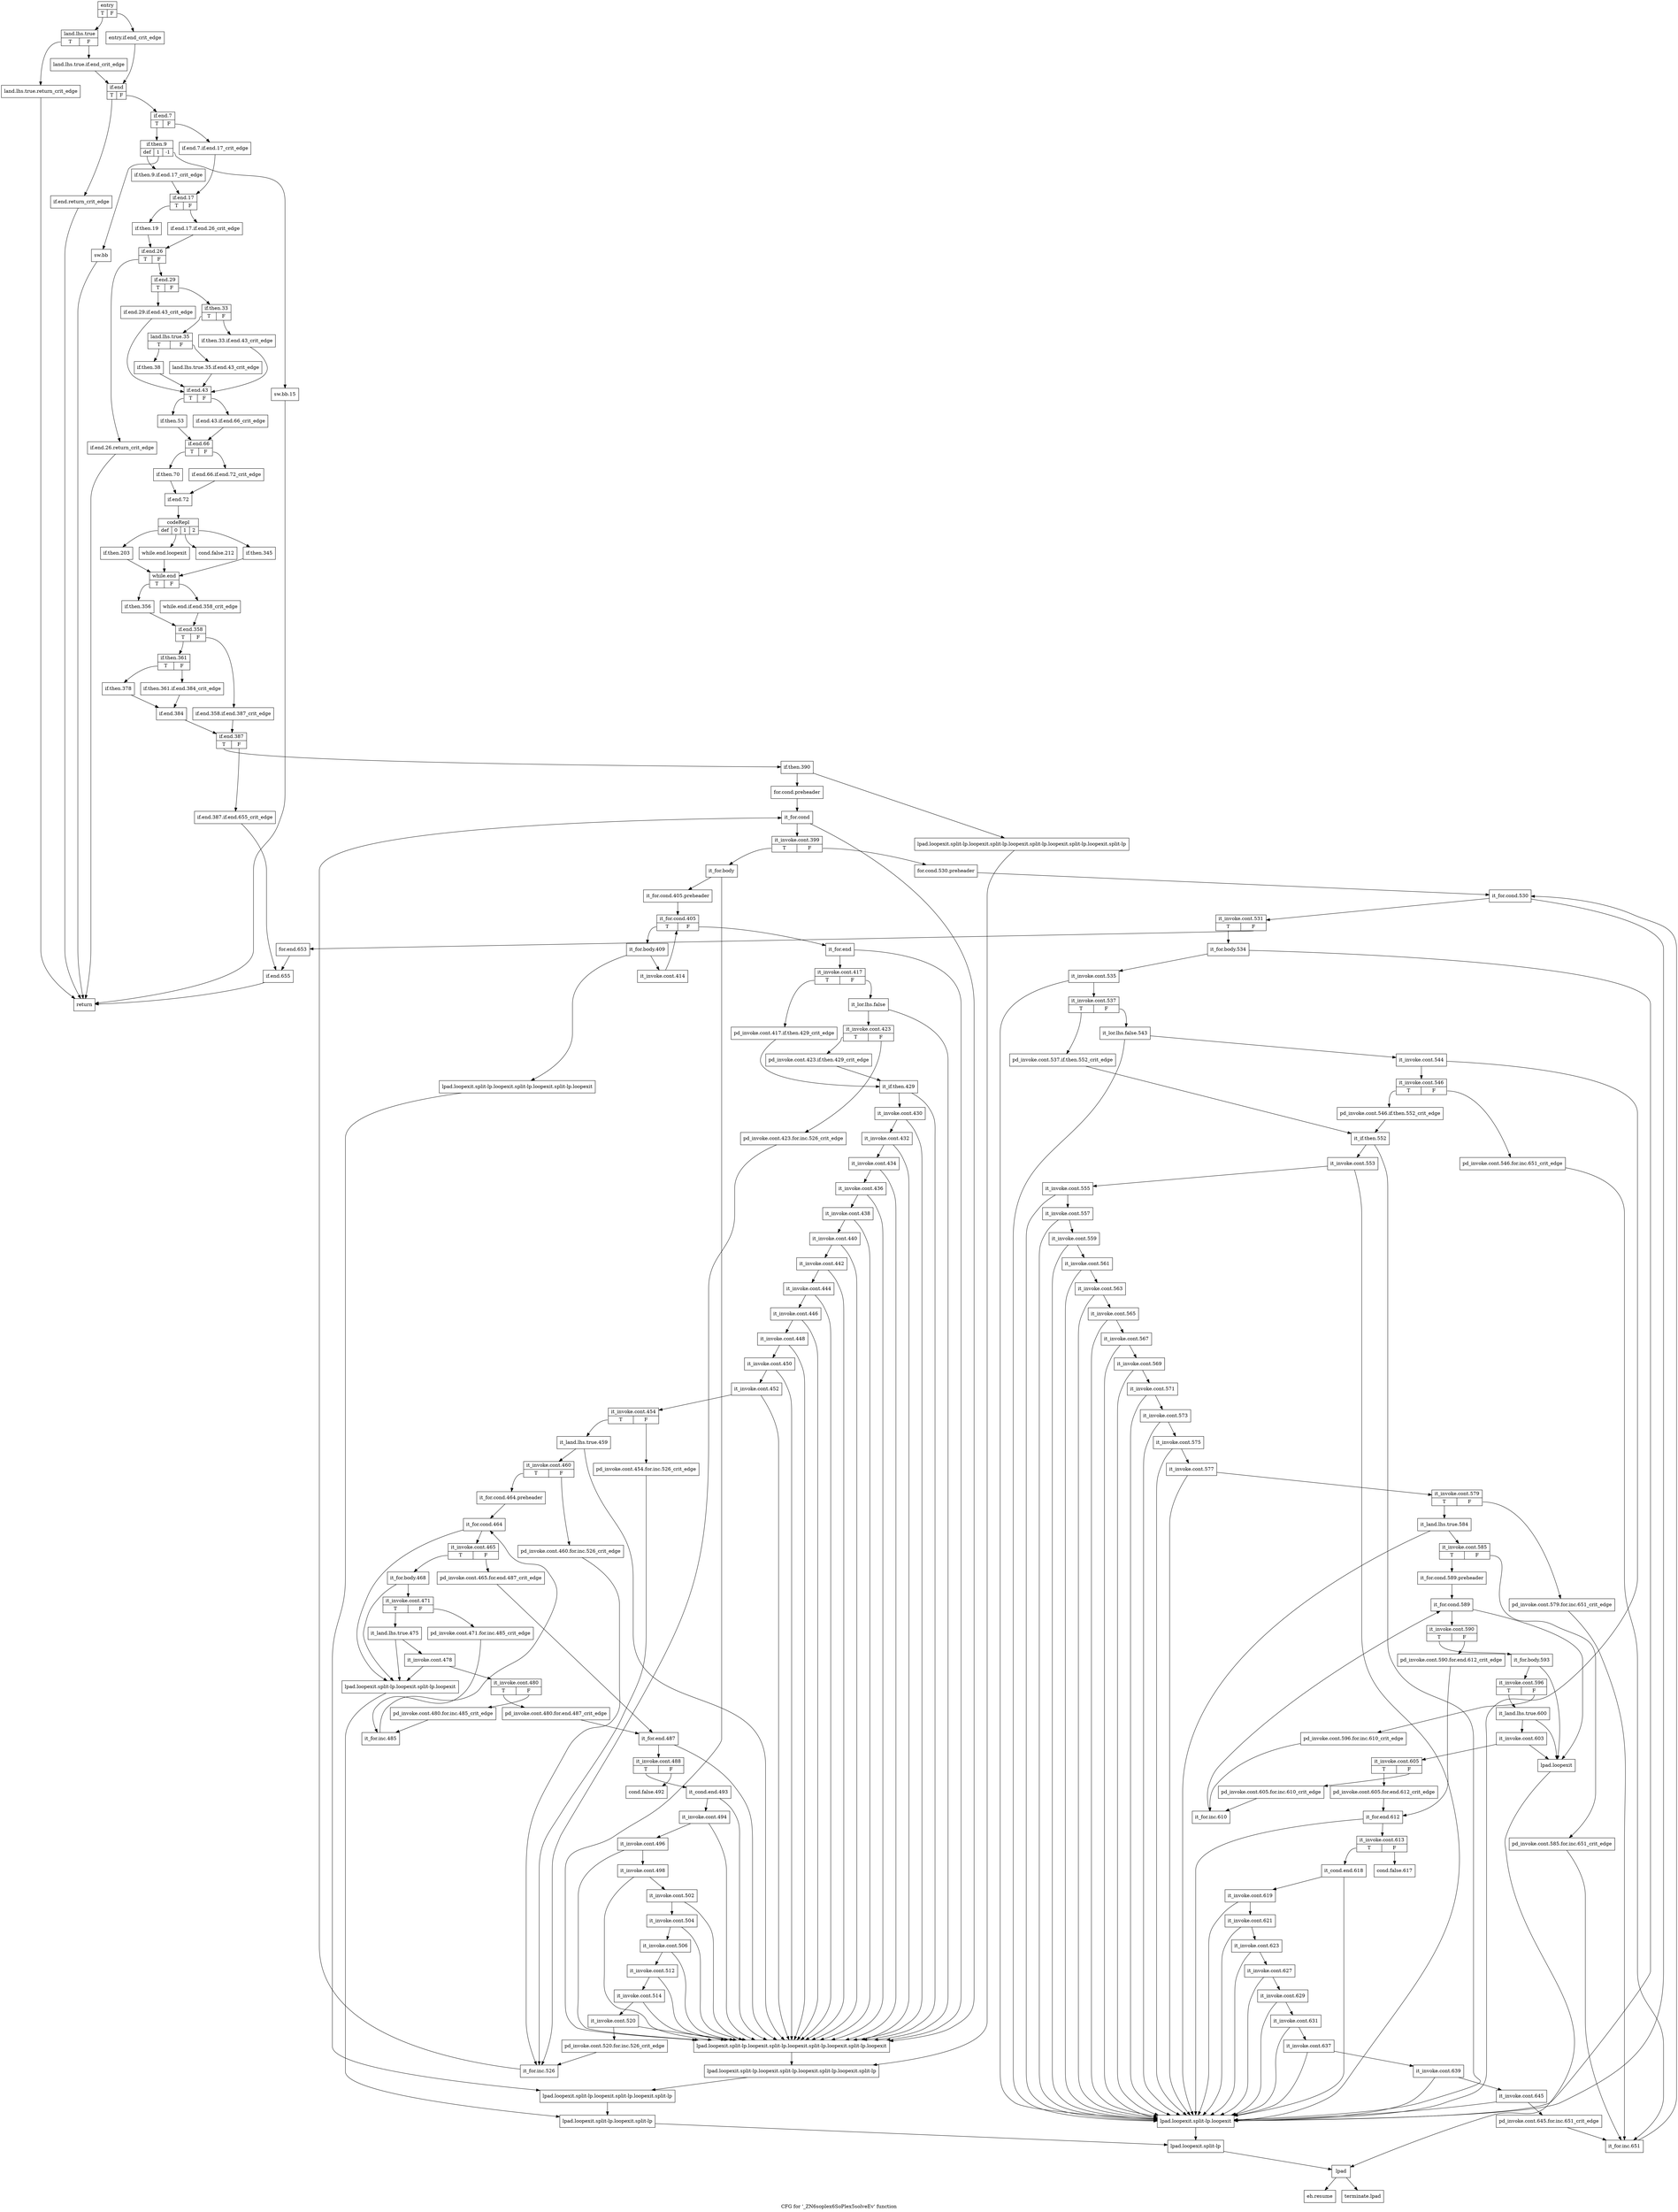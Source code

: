 digraph "CFG for '_ZN6soplex6SoPlex5solveEv' function" {
	label="CFG for '_ZN6soplex6SoPlex5solveEv' function";

	Node0x29e0200 [shape=record,label="{entry|{<s0>T|<s1>F}}"];
	Node0x29e0200:s0 -> Node0x29e02a0;
	Node0x29e0200:s1 -> Node0x29e0250;
	Node0x29e0250 [shape=record,label="{entry.if.end_crit_edge}"];
	Node0x29e0250 -> Node0x29e0390;
	Node0x29e02a0 [shape=record,label="{land.lhs.true|{<s0>T|<s1>F}}"];
	Node0x29e02a0:s0 -> Node0x29e0340;
	Node0x29e02a0:s1 -> Node0x29e02f0;
	Node0x29e02f0 [shape=record,label="{land.lhs.true.if.end_crit_edge}"];
	Node0x29e02f0 -> Node0x29e0390;
	Node0x29e0340 [shape=record,label="{land.lhs.true.return_crit_edge}"];
	Node0x29e0340 -> Node0x29e3ae0;
	Node0x29e0390 [shape=record,label="{if.end|{<s0>T|<s1>F}}"];
	Node0x29e0390:s0 -> Node0x29e03e0;
	Node0x29e0390:s1 -> Node0x29e0430;
	Node0x29e03e0 [shape=record,label="{if.end.return_crit_edge}"];
	Node0x29e03e0 -> Node0x29e3ae0;
	Node0x29e0430 [shape=record,label="{if.end.7|{<s0>T|<s1>F}}"];
	Node0x29e0430:s0 -> Node0x29e04d0;
	Node0x29e0430:s1 -> Node0x29e0480;
	Node0x29e0480 [shape=record,label="{if.end.7.if.end.17_crit_edge}"];
	Node0x29e0480 -> Node0x29e0610;
	Node0x29e04d0 [shape=record,label="{if.then.9|{<s0>def|<s1>1|<s2>-1}}"];
	Node0x29e04d0:s0 -> Node0x29e0520;
	Node0x29e04d0:s1 -> Node0x29e0570;
	Node0x29e04d0:s2 -> Node0x29e05c0;
	Node0x29e0520 [shape=record,label="{if.then.9.if.end.17_crit_edge}"];
	Node0x29e0520 -> Node0x29e0610;
	Node0x29e0570 [shape=record,label="{sw.bb}"];
	Node0x29e0570 -> Node0x29e3ae0;
	Node0x29e05c0 [shape=record,label="{sw.bb.15}"];
	Node0x29e05c0 -> Node0x29e3ae0;
	Node0x29e0610 [shape=record,label="{if.end.17|{<s0>T|<s1>F}}"];
	Node0x29e0610:s0 -> Node0x29e06b0;
	Node0x29e0610:s1 -> Node0x29e0660;
	Node0x29e0660 [shape=record,label="{if.end.17.if.end.26_crit_edge}"];
	Node0x29e0660 -> Node0x29e0700;
	Node0x29e06b0 [shape=record,label="{if.then.19}"];
	Node0x29e06b0 -> Node0x29e0700;
	Node0x29e0700 [shape=record,label="{if.end.26|{<s0>T|<s1>F}}"];
	Node0x29e0700:s0 -> Node0x29e0750;
	Node0x29e0700:s1 -> Node0x29e07a0;
	Node0x29e0750 [shape=record,label="{if.end.26.return_crit_edge}"];
	Node0x29e0750 -> Node0x29e3ae0;
	Node0x29e07a0 [shape=record,label="{if.end.29|{<s0>T|<s1>F}}"];
	Node0x29e07a0:s0 -> Node0x29e07f0;
	Node0x29e07a0:s1 -> Node0x29e0840;
	Node0x29e07f0 [shape=record,label="{if.end.29.if.end.43_crit_edge}"];
	Node0x29e07f0 -> Node0x29e09d0;
	Node0x29e0840 [shape=record,label="{if.then.33|{<s0>T|<s1>F}}"];
	Node0x29e0840:s0 -> Node0x29e08e0;
	Node0x29e0840:s1 -> Node0x29e0890;
	Node0x29e0890 [shape=record,label="{if.then.33.if.end.43_crit_edge}"];
	Node0x29e0890 -> Node0x29e09d0;
	Node0x29e08e0 [shape=record,label="{land.lhs.true.35|{<s0>T|<s1>F}}"];
	Node0x29e08e0:s0 -> Node0x29e0980;
	Node0x29e08e0:s1 -> Node0x29e0930;
	Node0x29e0930 [shape=record,label="{land.lhs.true.35.if.end.43_crit_edge}"];
	Node0x29e0930 -> Node0x29e09d0;
	Node0x29e0980 [shape=record,label="{if.then.38}"];
	Node0x29e0980 -> Node0x29e09d0;
	Node0x29e09d0 [shape=record,label="{if.end.43|{<s0>T|<s1>F}}"];
	Node0x29e09d0:s0 -> Node0x29e0a70;
	Node0x29e09d0:s1 -> Node0x29e0a20;
	Node0x29e0a20 [shape=record,label="{if.end.43.if.end.66_crit_edge}"];
	Node0x29e0a20 -> Node0x29e0ac0;
	Node0x29e0a70 [shape=record,label="{if.then.53}"];
	Node0x29e0a70 -> Node0x29e0ac0;
	Node0x29e0ac0 [shape=record,label="{if.end.66|{<s0>T|<s1>F}}"];
	Node0x29e0ac0:s0 -> Node0x29e0b60;
	Node0x29e0ac0:s1 -> Node0x29e0b10;
	Node0x29e0b10 [shape=record,label="{if.end.66.if.end.72_crit_edge}"];
	Node0x29e0b10 -> Node0x29e0bb0;
	Node0x29e0b60 [shape=record,label="{if.then.70}"];
	Node0x29e0b60 -> Node0x29e0bb0;
	Node0x29e0bb0 [shape=record,label="{if.end.72}"];
	Node0x29e0bb0 -> Node0x29e0c00;
	Node0x29e0c00 [shape=record,label="{codeRepl|{<s0>def|<s1>0|<s2>1|<s3>2}}"];
	Node0x29e0c00:s0 -> Node0x29e0c50;
	Node0x29e0c00:s1 -> Node0x29e0d40;
	Node0x29e0c00:s2 -> Node0x29e0ca0;
	Node0x29e0c00:s3 -> Node0x29e0cf0;
	Node0x29e0c50 [shape=record,label="{if.then.203}"];
	Node0x29e0c50 -> Node0x29e0d90;
	Node0x29e0ca0 [shape=record,label="{cond.false.212}"];
	Node0x29e0cf0 [shape=record,label="{if.then.345}"];
	Node0x29e0cf0 -> Node0x29e0d90;
	Node0x29e0d40 [shape=record,label="{while.end.loopexit}"];
	Node0x29e0d40 -> Node0x29e0d90;
	Node0x29e0d90 [shape=record,label="{while.end|{<s0>T|<s1>F}}"];
	Node0x29e0d90:s0 -> Node0x29e0e30;
	Node0x29e0d90:s1 -> Node0x29e0de0;
	Node0x29e0de0 [shape=record,label="{while.end.if.end.358_crit_edge}"];
	Node0x29e0de0 -> Node0x29e0e80;
	Node0x29e0e30 [shape=record,label="{if.then.356}"];
	Node0x29e0e30 -> Node0x29e0e80;
	Node0x29e0e80 [shape=record,label="{if.end.358|{<s0>T|<s1>F}}"];
	Node0x29e0e80:s0 -> Node0x29e0f20;
	Node0x29e0e80:s1 -> Node0x29e0ed0;
	Node0x29e0ed0 [shape=record,label="{if.end.358.if.end.387_crit_edge}"];
	Node0x29e0ed0 -> Node0x29e1060;
	Node0x29e0f20 [shape=record,label="{if.then.361|{<s0>T|<s1>F}}"];
	Node0x29e0f20:s0 -> Node0x29e0fc0;
	Node0x29e0f20:s1 -> Node0x29e0f70;
	Node0x29e0f70 [shape=record,label="{if.then.361.if.end.384_crit_edge}"];
	Node0x29e0f70 -> Node0x29e1010;
	Node0x29e0fc0 [shape=record,label="{if.then.378}"];
	Node0x29e0fc0 -> Node0x29e1010;
	Node0x29e1010 [shape=record,label="{if.end.384}"];
	Node0x29e1010 -> Node0x29e1060;
	Node0x29e1060 [shape=record,label="{if.end.387|{<s0>T|<s1>F}}"];
	Node0x29e1060:s0 -> Node0x29e1100;
	Node0x29e1060:s1 -> Node0x29e10b0;
	Node0x29e10b0 [shape=record,label="{if.end.387.if.end.655_crit_edge}"];
	Node0x29e10b0 -> Node0x29e3a90;
	Node0x29e1100 [shape=record,label="{if.then.390}"];
	Node0x29e1100 -> Node0x29e1150;
	Node0x29e1100 -> Node0x29e15b0;
	Node0x29e1150 [shape=record,label="{for.cond.preheader}"];
	Node0x29e1150 -> Node0x29e11a0;
	Node0x29e11a0 [shape=record,label="{it_for.cond}"];
	Node0x29e11a0 -> Node0x29e11f0;
	Node0x29e11a0 -> Node0x29e1560;
	Node0x29e11f0 [shape=record,label="{it_invoke.cont.399|{<s0>T|<s1>F}}"];
	Node0x29e11f0:s0 -> Node0x29e1290;
	Node0x29e11f0:s1 -> Node0x29e1240;
	Node0x29e1240 [shape=record,label="{for.cond.530.preheader}"];
	Node0x29e1240 -> Node0x29e2820;
	Node0x29e1290 [shape=record,label="{it_for.body}"];
	Node0x29e1290 -> Node0x29e12e0;
	Node0x29e1290 -> Node0x29e1560;
	Node0x29e12e0 [shape=record,label="{it_for.cond.405.preheader}"];
	Node0x29e12e0 -> Node0x29e1330;
	Node0x29e1330 [shape=record,label="{it_for.cond.405|{<s0>T|<s1>F}}"];
	Node0x29e1330:s0 -> Node0x29e1380;
	Node0x29e1330:s1 -> Node0x29e1790;
	Node0x29e1380 [shape=record,label="{it_for.body.409}"];
	Node0x29e1380 -> Node0x29e13d0;
	Node0x29e1380 -> Node0x29e1510;
	Node0x29e13d0 [shape=record,label="{it_invoke.cont.414}"];
	Node0x29e13d0 -> Node0x29e1330;
	Node0x29e1420 [shape=record,label="{lpad.loopexit}"];
	Node0x29e1420 -> Node0x29e1740;
	Node0x29e1470 [shape=record,label="{lpad.loopexit.split-lp.loopexit}"];
	Node0x29e1470 -> Node0x29e16f0;
	Node0x29e14c0 [shape=record,label="{lpad.loopexit.split-lp.loopexit.split-lp.loopexit}"];
	Node0x29e14c0 -> Node0x29e16a0;
	Node0x29e1510 [shape=record,label="{lpad.loopexit.split-lp.loopexit.split-lp.loopexit.split-lp.loopexit}"];
	Node0x29e1510 -> Node0x29e1650;
	Node0x29e1560 [shape=record,label="{lpad.loopexit.split-lp.loopexit.split-lp.loopexit.split-lp.loopexit.split-lp.loopexit}"];
	Node0x29e1560 -> Node0x29e1600;
	Node0x29e15b0 [shape=record,label="{lpad.loopexit.split-lp.loopexit.split-lp.loopexit.split-lp.loopexit.split-lp.loopexit.split-lp}"];
	Node0x29e15b0 -> Node0x29e1600;
	Node0x29e1600 [shape=record,label="{lpad.loopexit.split-lp.loopexit.split-lp.loopexit.split-lp.loopexit.split-lp}"];
	Node0x29e1600 -> Node0x29e1650;
	Node0x29e1650 [shape=record,label="{lpad.loopexit.split-lp.loopexit.split-lp.loopexit.split-lp}"];
	Node0x29e1650 -> Node0x29e16a0;
	Node0x29e16a0 [shape=record,label="{lpad.loopexit.split-lp.loopexit.split-lp}"];
	Node0x29e16a0 -> Node0x29e16f0;
	Node0x29e16f0 [shape=record,label="{lpad.loopexit.split-lp}"];
	Node0x29e16f0 -> Node0x29e1740;
	Node0x29e1740 [shape=record,label="{lpad}"];
	Node0x29e1740 -> Node0x29e3b30;
	Node0x29e1740 -> Node0x29e3b80;
	Node0x29e1790 [shape=record,label="{it_for.end}"];
	Node0x29e1790 -> Node0x29e17e0;
	Node0x29e1790 -> Node0x29e1560;
	Node0x29e17e0 [shape=record,label="{it_invoke.cont.417|{<s0>T|<s1>F}}"];
	Node0x29e17e0:s0 -> Node0x29e1830;
	Node0x29e17e0:s1 -> Node0x29e1880;
	Node0x29e1830 [shape=record,label="{pd_invoke.cont.417.if.then.429_crit_edge}"];
	Node0x29e1830 -> Node0x29e19c0;
	Node0x29e1880 [shape=record,label="{it_lor.lhs.false}"];
	Node0x29e1880 -> Node0x29e18d0;
	Node0x29e1880 -> Node0x29e1560;
	Node0x29e18d0 [shape=record,label="{it_invoke.cont.423|{<s0>T|<s1>F}}"];
	Node0x29e18d0:s0 -> Node0x29e1970;
	Node0x29e18d0:s1 -> Node0x29e1920;
	Node0x29e1920 [shape=record,label="{pd_invoke.cont.423.for.inc.526_crit_edge}"];
	Node0x29e1920 -> Node0x29e27d0;
	Node0x29e1970 [shape=record,label="{pd_invoke.cont.423.if.then.429_crit_edge}"];
	Node0x29e1970 -> Node0x29e19c0;
	Node0x29e19c0 [shape=record,label="{it_if.then.429}"];
	Node0x29e19c0 -> Node0x29e1a10;
	Node0x29e19c0 -> Node0x29e1560;
	Node0x29e1a10 [shape=record,label="{it_invoke.cont.430}"];
	Node0x29e1a10 -> Node0x29e1a60;
	Node0x29e1a10 -> Node0x29e1560;
	Node0x29e1a60 [shape=record,label="{it_invoke.cont.432}"];
	Node0x29e1a60 -> Node0x29e1ab0;
	Node0x29e1a60 -> Node0x29e1560;
	Node0x29e1ab0 [shape=record,label="{it_invoke.cont.434}"];
	Node0x29e1ab0 -> Node0x29e1b00;
	Node0x29e1ab0 -> Node0x29e1560;
	Node0x29e1b00 [shape=record,label="{it_invoke.cont.436}"];
	Node0x29e1b00 -> Node0x29e1b50;
	Node0x29e1b00 -> Node0x29e1560;
	Node0x29e1b50 [shape=record,label="{it_invoke.cont.438}"];
	Node0x29e1b50 -> Node0x29e1ba0;
	Node0x29e1b50 -> Node0x29e1560;
	Node0x29e1ba0 [shape=record,label="{it_invoke.cont.440}"];
	Node0x29e1ba0 -> Node0x29e1bf0;
	Node0x29e1ba0 -> Node0x29e1560;
	Node0x29e1bf0 [shape=record,label="{it_invoke.cont.442}"];
	Node0x29e1bf0 -> Node0x29e1c40;
	Node0x29e1bf0 -> Node0x29e1560;
	Node0x29e1c40 [shape=record,label="{it_invoke.cont.444}"];
	Node0x29e1c40 -> Node0x29e1c90;
	Node0x29e1c40 -> Node0x29e1560;
	Node0x29e1c90 [shape=record,label="{it_invoke.cont.446}"];
	Node0x29e1c90 -> Node0x29e1ce0;
	Node0x29e1c90 -> Node0x29e1560;
	Node0x29e1ce0 [shape=record,label="{it_invoke.cont.448}"];
	Node0x29e1ce0 -> Node0x29e1d30;
	Node0x29e1ce0 -> Node0x29e1560;
	Node0x29e1d30 [shape=record,label="{it_invoke.cont.450}"];
	Node0x29e1d30 -> Node0x29e1d80;
	Node0x29e1d30 -> Node0x29e1560;
	Node0x29e1d80 [shape=record,label="{it_invoke.cont.452}"];
	Node0x29e1d80 -> Node0x29e1dd0;
	Node0x29e1d80 -> Node0x29e1560;
	Node0x29e1dd0 [shape=record,label="{it_invoke.cont.454|{<s0>T|<s1>F}}"];
	Node0x29e1dd0:s0 -> Node0x29e1e70;
	Node0x29e1dd0:s1 -> Node0x29e1e20;
	Node0x29e1e20 [shape=record,label="{pd_invoke.cont.454.for.inc.526_crit_edge}"];
	Node0x29e1e20 -> Node0x29e27d0;
	Node0x29e1e70 [shape=record,label="{it_land.lhs.true.459}"];
	Node0x29e1e70 -> Node0x29e1ec0;
	Node0x29e1e70 -> Node0x29e1560;
	Node0x29e1ec0 [shape=record,label="{it_invoke.cont.460|{<s0>T|<s1>F}}"];
	Node0x29e1ec0:s0 -> Node0x29e1f60;
	Node0x29e1ec0:s1 -> Node0x29e1f10;
	Node0x29e1f10 [shape=record,label="{pd_invoke.cont.460.for.inc.526_crit_edge}"];
	Node0x29e1f10 -> Node0x29e27d0;
	Node0x29e1f60 [shape=record,label="{it_for.cond.464.preheader}"];
	Node0x29e1f60 -> Node0x29e1fb0;
	Node0x29e1fb0 [shape=record,label="{it_for.cond.464}"];
	Node0x29e1fb0 -> Node0x29e2000;
	Node0x29e1fb0 -> Node0x29e14c0;
	Node0x29e2000 [shape=record,label="{it_invoke.cont.465|{<s0>T|<s1>F}}"];
	Node0x29e2000:s0 -> Node0x29e20a0;
	Node0x29e2000:s1 -> Node0x29e2050;
	Node0x29e2050 [shape=record,label="{pd_invoke.cont.465.for.end.487_crit_edge}"];
	Node0x29e2050 -> Node0x29e2370;
	Node0x29e20a0 [shape=record,label="{it_for.body.468}"];
	Node0x29e20a0 -> Node0x29e20f0;
	Node0x29e20a0 -> Node0x29e14c0;
	Node0x29e20f0 [shape=record,label="{it_invoke.cont.471|{<s0>T|<s1>F}}"];
	Node0x29e20f0:s0 -> Node0x29e2190;
	Node0x29e20f0:s1 -> Node0x29e2140;
	Node0x29e2140 [shape=record,label="{pd_invoke.cont.471.for.inc.485_crit_edge}"];
	Node0x29e2140 -> Node0x29e2320;
	Node0x29e2190 [shape=record,label="{it_land.lhs.true.475}"];
	Node0x29e2190 -> Node0x29e21e0;
	Node0x29e2190 -> Node0x29e14c0;
	Node0x29e21e0 [shape=record,label="{it_invoke.cont.478}"];
	Node0x29e21e0 -> Node0x29e2230;
	Node0x29e21e0 -> Node0x29e14c0;
	Node0x29e2230 [shape=record,label="{it_invoke.cont.480|{<s0>T|<s1>F}}"];
	Node0x29e2230:s0 -> Node0x29e22d0;
	Node0x29e2230:s1 -> Node0x29e2280;
	Node0x29e2280 [shape=record,label="{pd_invoke.cont.480.for.inc.485_crit_edge}"];
	Node0x29e2280 -> Node0x29e2320;
	Node0x29e22d0 [shape=record,label="{pd_invoke.cont.480.for.end.487_crit_edge}"];
	Node0x29e22d0 -> Node0x29e2370;
	Node0x29e2320 [shape=record,label="{it_for.inc.485}"];
	Node0x29e2320 -> Node0x29e1fb0;
	Node0x29e2370 [shape=record,label="{it_for.end.487}"];
	Node0x29e2370 -> Node0x29e23c0;
	Node0x29e2370 -> Node0x29e1560;
	Node0x29e23c0 [shape=record,label="{it_invoke.cont.488|{<s0>T|<s1>F}}"];
	Node0x29e23c0:s0 -> Node0x29e2460;
	Node0x29e23c0:s1 -> Node0x29e2410;
	Node0x29e2410 [shape=record,label="{cond.false.492}"];
	Node0x29e2460 [shape=record,label="{it_cond.end.493}"];
	Node0x29e2460 -> Node0x29e24b0;
	Node0x29e2460 -> Node0x29e1560;
	Node0x29e24b0 [shape=record,label="{it_invoke.cont.494}"];
	Node0x29e24b0 -> Node0x29e2500;
	Node0x29e24b0 -> Node0x29e1560;
	Node0x29e2500 [shape=record,label="{it_invoke.cont.496}"];
	Node0x29e2500 -> Node0x29e2550;
	Node0x29e2500 -> Node0x29e1560;
	Node0x29e2550 [shape=record,label="{it_invoke.cont.498}"];
	Node0x29e2550 -> Node0x29e25a0;
	Node0x29e2550 -> Node0x29e1560;
	Node0x29e25a0 [shape=record,label="{it_invoke.cont.502}"];
	Node0x29e25a0 -> Node0x29e25f0;
	Node0x29e25a0 -> Node0x29e1560;
	Node0x29e25f0 [shape=record,label="{it_invoke.cont.504}"];
	Node0x29e25f0 -> Node0x29e2640;
	Node0x29e25f0 -> Node0x29e1560;
	Node0x29e2640 [shape=record,label="{it_invoke.cont.506}"];
	Node0x29e2640 -> Node0x29e2690;
	Node0x29e2640 -> Node0x29e1560;
	Node0x29e2690 [shape=record,label="{it_invoke.cont.512}"];
	Node0x29e2690 -> Node0x29e26e0;
	Node0x29e2690 -> Node0x29e1560;
	Node0x29e26e0 [shape=record,label="{it_invoke.cont.514}"];
	Node0x29e26e0 -> Node0x29e2730;
	Node0x29e26e0 -> Node0x29e1560;
	Node0x29e2730 [shape=record,label="{it_invoke.cont.520}"];
	Node0x29e2730 -> Node0x29e2780;
	Node0x29e2730 -> Node0x29e1560;
	Node0x29e2780 [shape=record,label="{pd_invoke.cont.520.for.inc.526_crit_edge}"];
	Node0x29e2780 -> Node0x29e27d0;
	Node0x29e27d0 [shape=record,label="{it_for.inc.526}"];
	Node0x29e27d0 -> Node0x29e11a0;
	Node0x29e2820 [shape=record,label="{it_for.cond.530}"];
	Node0x29e2820 -> Node0x29e2870;
	Node0x29e2820 -> Node0x29e1470;
	Node0x29e2870 [shape=record,label="{it_invoke.cont.531|{<s0>T|<s1>F}}"];
	Node0x29e2870:s0 -> Node0x29e28c0;
	Node0x29e2870:s1 -> Node0x29e3a40;
	Node0x29e28c0 [shape=record,label="{it_for.body.534}"];
	Node0x29e28c0 -> Node0x29e2910;
	Node0x29e28c0 -> Node0x29e1470;
	Node0x29e2910 [shape=record,label="{it_invoke.cont.535}"];
	Node0x29e2910 -> Node0x29e2960;
	Node0x29e2910 -> Node0x29e1470;
	Node0x29e2960 [shape=record,label="{it_invoke.cont.537|{<s0>T|<s1>F}}"];
	Node0x29e2960:s0 -> Node0x29e29b0;
	Node0x29e2960:s1 -> Node0x29e2a00;
	Node0x29e29b0 [shape=record,label="{pd_invoke.cont.537.if.then.552_crit_edge}"];
	Node0x29e29b0 -> Node0x29e2b90;
	Node0x29e2a00 [shape=record,label="{it_lor.lhs.false.543}"];
	Node0x29e2a00 -> Node0x29e2a50;
	Node0x29e2a00 -> Node0x29e1470;
	Node0x29e2a50 [shape=record,label="{it_invoke.cont.544}"];
	Node0x29e2a50 -> Node0x29e2aa0;
	Node0x29e2a50 -> Node0x29e1470;
	Node0x29e2aa0 [shape=record,label="{it_invoke.cont.546|{<s0>T|<s1>F}}"];
	Node0x29e2aa0:s0 -> Node0x29e2b40;
	Node0x29e2aa0:s1 -> Node0x29e2af0;
	Node0x29e2af0 [shape=record,label="{pd_invoke.cont.546.for.inc.651_crit_edge}"];
	Node0x29e2af0 -> Node0x29e39f0;
	Node0x29e2b40 [shape=record,label="{pd_invoke.cont.546.if.then.552_crit_edge}"];
	Node0x29e2b40 -> Node0x29e2b90;
	Node0x29e2b90 [shape=record,label="{it_if.then.552}"];
	Node0x29e2b90 -> Node0x29e2be0;
	Node0x29e2b90 -> Node0x29e1470;
	Node0x29e2be0 [shape=record,label="{it_invoke.cont.553}"];
	Node0x29e2be0 -> Node0x29e2c30;
	Node0x29e2be0 -> Node0x29e1470;
	Node0x29e2c30 [shape=record,label="{it_invoke.cont.555}"];
	Node0x29e2c30 -> Node0x29e2c80;
	Node0x29e2c30 -> Node0x29e1470;
	Node0x29e2c80 [shape=record,label="{it_invoke.cont.557}"];
	Node0x29e2c80 -> Node0x29e2cd0;
	Node0x29e2c80 -> Node0x29e1470;
	Node0x29e2cd0 [shape=record,label="{it_invoke.cont.559}"];
	Node0x29e2cd0 -> Node0x29e2d20;
	Node0x29e2cd0 -> Node0x29e1470;
	Node0x29e2d20 [shape=record,label="{it_invoke.cont.561}"];
	Node0x29e2d20 -> Node0x29e2d70;
	Node0x29e2d20 -> Node0x29e1470;
	Node0x29e2d70 [shape=record,label="{it_invoke.cont.563}"];
	Node0x29e2d70 -> Node0x29e2dc0;
	Node0x29e2d70 -> Node0x29e1470;
	Node0x29e2dc0 [shape=record,label="{it_invoke.cont.565}"];
	Node0x29e2dc0 -> Node0x29e2e10;
	Node0x29e2dc0 -> Node0x29e1470;
	Node0x29e2e10 [shape=record,label="{it_invoke.cont.567}"];
	Node0x29e2e10 -> Node0x29e2e60;
	Node0x29e2e10 -> Node0x29e1470;
	Node0x29e2e60 [shape=record,label="{it_invoke.cont.569}"];
	Node0x29e2e60 -> Node0x29e2eb0;
	Node0x29e2e60 -> Node0x29e1470;
	Node0x29e2eb0 [shape=record,label="{it_invoke.cont.571}"];
	Node0x29e2eb0 -> Node0x29e2f00;
	Node0x29e2eb0 -> Node0x29e1470;
	Node0x29e2f00 [shape=record,label="{it_invoke.cont.573}"];
	Node0x29e2f00 -> Node0x29e2f50;
	Node0x29e2f00 -> Node0x29e1470;
	Node0x29e2f50 [shape=record,label="{it_invoke.cont.575}"];
	Node0x29e2f50 -> Node0x29e2fa0;
	Node0x29e2f50 -> Node0x29e1470;
	Node0x29e2fa0 [shape=record,label="{it_invoke.cont.577}"];
	Node0x29e2fa0 -> Node0x29e2ff0;
	Node0x29e2fa0 -> Node0x29e1470;
	Node0x29e2ff0 [shape=record,label="{it_invoke.cont.579|{<s0>T|<s1>F}}"];
	Node0x29e2ff0:s0 -> Node0x29e3090;
	Node0x29e2ff0:s1 -> Node0x29e3040;
	Node0x29e3040 [shape=record,label="{pd_invoke.cont.579.for.inc.651_crit_edge}"];
	Node0x29e3040 -> Node0x29e39f0;
	Node0x29e3090 [shape=record,label="{it_land.lhs.true.584}"];
	Node0x29e3090 -> Node0x29e30e0;
	Node0x29e3090 -> Node0x29e1470;
	Node0x29e30e0 [shape=record,label="{it_invoke.cont.585|{<s0>T|<s1>F}}"];
	Node0x29e30e0:s0 -> Node0x29e3180;
	Node0x29e30e0:s1 -> Node0x29e3130;
	Node0x29e3130 [shape=record,label="{pd_invoke.cont.585.for.inc.651_crit_edge}"];
	Node0x29e3130 -> Node0x29e39f0;
	Node0x29e3180 [shape=record,label="{it_for.cond.589.preheader}"];
	Node0x29e3180 -> Node0x29e31d0;
	Node0x29e31d0 [shape=record,label="{it_for.cond.589}"];
	Node0x29e31d0 -> Node0x29e3220;
	Node0x29e31d0 -> Node0x29e1420;
	Node0x29e3220 [shape=record,label="{it_invoke.cont.590|{<s0>T|<s1>F}}"];
	Node0x29e3220:s0 -> Node0x29e32c0;
	Node0x29e3220:s1 -> Node0x29e3270;
	Node0x29e3270 [shape=record,label="{pd_invoke.cont.590.for.end.612_crit_edge}"];
	Node0x29e3270 -> Node0x29e3590;
	Node0x29e32c0 [shape=record,label="{it_for.body.593}"];
	Node0x29e32c0 -> Node0x29e3310;
	Node0x29e32c0 -> Node0x29e1420;
	Node0x29e3310 [shape=record,label="{it_invoke.cont.596|{<s0>T|<s1>F}}"];
	Node0x29e3310:s0 -> Node0x29e33b0;
	Node0x29e3310:s1 -> Node0x29e3360;
	Node0x29e3360 [shape=record,label="{pd_invoke.cont.596.for.inc.610_crit_edge}"];
	Node0x29e3360 -> Node0x29e3540;
	Node0x29e33b0 [shape=record,label="{it_land.lhs.true.600}"];
	Node0x29e33b0 -> Node0x29e3400;
	Node0x29e33b0 -> Node0x29e1420;
	Node0x29e3400 [shape=record,label="{it_invoke.cont.603}"];
	Node0x29e3400 -> Node0x29e3450;
	Node0x29e3400 -> Node0x29e1420;
	Node0x29e3450 [shape=record,label="{it_invoke.cont.605|{<s0>T|<s1>F}}"];
	Node0x29e3450:s0 -> Node0x29e34f0;
	Node0x29e3450:s1 -> Node0x29e34a0;
	Node0x29e34a0 [shape=record,label="{pd_invoke.cont.605.for.inc.610_crit_edge}"];
	Node0x29e34a0 -> Node0x29e3540;
	Node0x29e34f0 [shape=record,label="{pd_invoke.cont.605.for.end.612_crit_edge}"];
	Node0x29e34f0 -> Node0x29e3590;
	Node0x29e3540 [shape=record,label="{it_for.inc.610}"];
	Node0x29e3540 -> Node0x29e31d0;
	Node0x29e3590 [shape=record,label="{it_for.end.612}"];
	Node0x29e3590 -> Node0x29e35e0;
	Node0x29e3590 -> Node0x29e1470;
	Node0x29e35e0 [shape=record,label="{it_invoke.cont.613|{<s0>T|<s1>F}}"];
	Node0x29e35e0:s0 -> Node0x29e3680;
	Node0x29e35e0:s1 -> Node0x29e3630;
	Node0x29e3630 [shape=record,label="{cond.false.617}"];
	Node0x29e3680 [shape=record,label="{it_cond.end.618}"];
	Node0x29e3680 -> Node0x29e36d0;
	Node0x29e3680 -> Node0x29e1470;
	Node0x29e36d0 [shape=record,label="{it_invoke.cont.619}"];
	Node0x29e36d0 -> Node0x29e3720;
	Node0x29e36d0 -> Node0x29e1470;
	Node0x29e3720 [shape=record,label="{it_invoke.cont.621}"];
	Node0x29e3720 -> Node0x29e3770;
	Node0x29e3720 -> Node0x29e1470;
	Node0x29e3770 [shape=record,label="{it_invoke.cont.623}"];
	Node0x29e3770 -> Node0x29e37c0;
	Node0x29e3770 -> Node0x29e1470;
	Node0x29e37c0 [shape=record,label="{it_invoke.cont.627}"];
	Node0x29e37c0 -> Node0x29e3810;
	Node0x29e37c0 -> Node0x29e1470;
	Node0x29e3810 [shape=record,label="{it_invoke.cont.629}"];
	Node0x29e3810 -> Node0x29e3860;
	Node0x29e3810 -> Node0x29e1470;
	Node0x29e3860 [shape=record,label="{it_invoke.cont.631}"];
	Node0x29e3860 -> Node0x29e38b0;
	Node0x29e3860 -> Node0x29e1470;
	Node0x29e38b0 [shape=record,label="{it_invoke.cont.637}"];
	Node0x29e38b0 -> Node0x29e3900;
	Node0x29e38b0 -> Node0x29e1470;
	Node0x29e3900 [shape=record,label="{it_invoke.cont.639}"];
	Node0x29e3900 -> Node0x29e3950;
	Node0x29e3900 -> Node0x29e1470;
	Node0x29e3950 [shape=record,label="{it_invoke.cont.645}"];
	Node0x29e3950 -> Node0x29e39a0;
	Node0x29e3950 -> Node0x29e1470;
	Node0x29e39a0 [shape=record,label="{pd_invoke.cont.645.for.inc.651_crit_edge}"];
	Node0x29e39a0 -> Node0x29e39f0;
	Node0x29e39f0 [shape=record,label="{it_for.inc.651}"];
	Node0x29e39f0 -> Node0x29e2820;
	Node0x29e3a40 [shape=record,label="{for.end.653}"];
	Node0x29e3a40 -> Node0x29e3a90;
	Node0x29e3a90 [shape=record,label="{if.end.655}"];
	Node0x29e3a90 -> Node0x29e3ae0;
	Node0x29e3ae0 [shape=record,label="{return}"];
	Node0x29e3b30 [shape=record,label="{eh.resume}"];
	Node0x29e3b80 [shape=record,label="{terminate.lpad}"];
}
